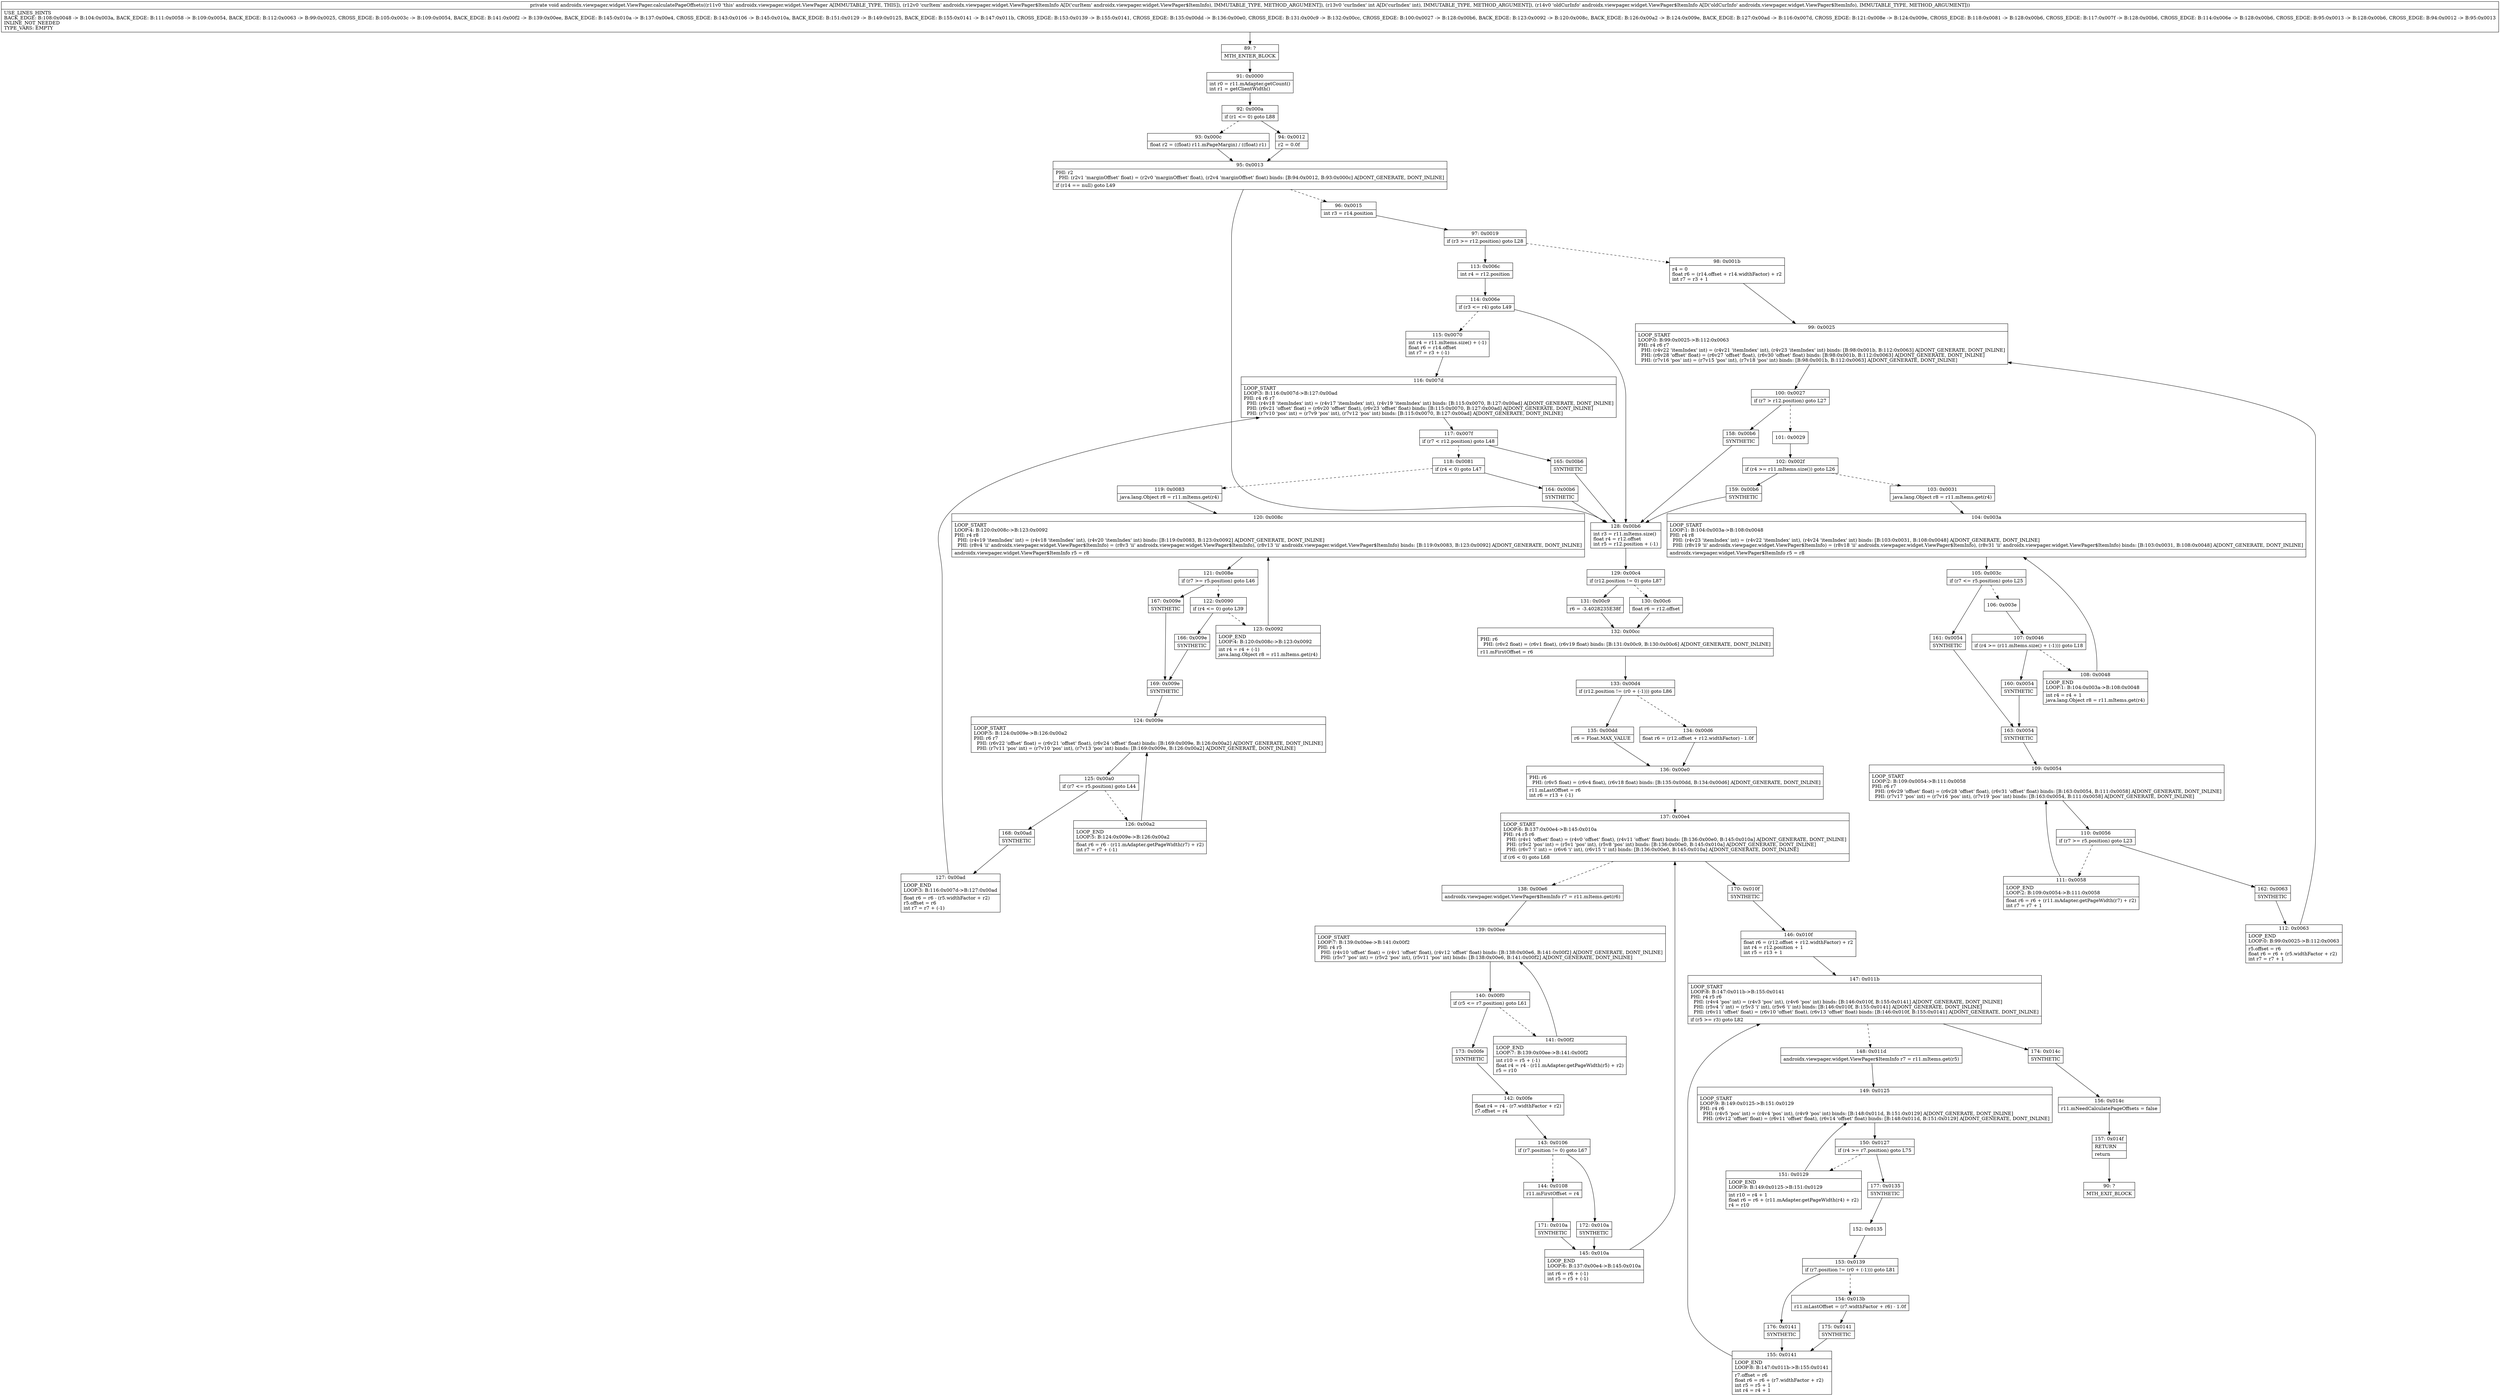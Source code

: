 digraph "CFG forandroidx.viewpager.widget.ViewPager.calculatePageOffsets(Landroidx\/viewpager\/widget\/ViewPager$ItemInfo;ILandroidx\/viewpager\/widget\/ViewPager$ItemInfo;)V" {
Node_89 [shape=record,label="{89\:\ ?|MTH_ENTER_BLOCK\l}"];
Node_91 [shape=record,label="{91\:\ 0x0000|int r0 = r11.mAdapter.getCount()\lint r1 = getClientWidth()\l}"];
Node_92 [shape=record,label="{92\:\ 0x000a|if (r1 \<= 0) goto L88\l}"];
Node_93 [shape=record,label="{93\:\ 0x000c|float r2 = ((float) r11.mPageMargin) \/ ((float) r1)\l}"];
Node_95 [shape=record,label="{95\:\ 0x0013|PHI: r2 \l  PHI: (r2v1 'marginOffset' float) = (r2v0 'marginOffset' float), (r2v4 'marginOffset' float) binds: [B:94:0x0012, B:93:0x000c] A[DONT_GENERATE, DONT_INLINE]\l|if (r14 == null) goto L49\l}"];
Node_96 [shape=record,label="{96\:\ 0x0015|int r3 = r14.position\l}"];
Node_97 [shape=record,label="{97\:\ 0x0019|if (r3 \>= r12.position) goto L28\l}"];
Node_98 [shape=record,label="{98\:\ 0x001b|r4 = 0\lfloat r6 = (r14.offset + r14.widthFactor) + r2\lint r7 = r3 + 1\l}"];
Node_99 [shape=record,label="{99\:\ 0x0025|LOOP_START\lLOOP:0: B:99:0x0025\-\>B:112:0x0063\lPHI: r4 r6 r7 \l  PHI: (r4v22 'itemIndex' int) = (r4v21 'itemIndex' int), (r4v23 'itemIndex' int) binds: [B:98:0x001b, B:112:0x0063] A[DONT_GENERATE, DONT_INLINE]\l  PHI: (r6v28 'offset' float) = (r6v27 'offset' float), (r6v30 'offset' float) binds: [B:98:0x001b, B:112:0x0063] A[DONT_GENERATE, DONT_INLINE]\l  PHI: (r7v16 'pos' int) = (r7v15 'pos' int), (r7v18 'pos' int) binds: [B:98:0x001b, B:112:0x0063] A[DONT_GENERATE, DONT_INLINE]\l}"];
Node_100 [shape=record,label="{100\:\ 0x0027|if (r7 \> r12.position) goto L27\l}"];
Node_101 [shape=record,label="{101\:\ 0x0029}"];
Node_102 [shape=record,label="{102\:\ 0x002f|if (r4 \>= r11.mItems.size()) goto L26\l}"];
Node_103 [shape=record,label="{103\:\ 0x0031|java.lang.Object r8 = r11.mItems.get(r4)\l}"];
Node_104 [shape=record,label="{104\:\ 0x003a|LOOP_START\lLOOP:1: B:104:0x003a\-\>B:108:0x0048\lPHI: r4 r8 \l  PHI: (r4v23 'itemIndex' int) = (r4v22 'itemIndex' int), (r4v24 'itemIndex' int) binds: [B:103:0x0031, B:108:0x0048] A[DONT_GENERATE, DONT_INLINE]\l  PHI: (r8v19 'ii' androidx.viewpager.widget.ViewPager$ItemInfo) = (r8v18 'ii' androidx.viewpager.widget.ViewPager$ItemInfo), (r8v31 'ii' androidx.viewpager.widget.ViewPager$ItemInfo) binds: [B:103:0x0031, B:108:0x0048] A[DONT_GENERATE, DONT_INLINE]\l|androidx.viewpager.widget.ViewPager$ItemInfo r5 = r8\l}"];
Node_105 [shape=record,label="{105\:\ 0x003c|if (r7 \<= r5.position) goto L25\l}"];
Node_106 [shape=record,label="{106\:\ 0x003e}"];
Node_107 [shape=record,label="{107\:\ 0x0046|if (r4 \>= (r11.mItems.size() + (\-1))) goto L18\l}"];
Node_108 [shape=record,label="{108\:\ 0x0048|LOOP_END\lLOOP:1: B:104:0x003a\-\>B:108:0x0048\l|int r4 = r4 + 1\ljava.lang.Object r8 = r11.mItems.get(r4)\l}"];
Node_160 [shape=record,label="{160\:\ 0x0054|SYNTHETIC\l}"];
Node_163 [shape=record,label="{163\:\ 0x0054|SYNTHETIC\l}"];
Node_109 [shape=record,label="{109\:\ 0x0054|LOOP_START\lLOOP:2: B:109:0x0054\-\>B:111:0x0058\lPHI: r6 r7 \l  PHI: (r6v29 'offset' float) = (r6v28 'offset' float), (r6v31 'offset' float) binds: [B:163:0x0054, B:111:0x0058] A[DONT_GENERATE, DONT_INLINE]\l  PHI: (r7v17 'pos' int) = (r7v16 'pos' int), (r7v19 'pos' int) binds: [B:163:0x0054, B:111:0x0058] A[DONT_GENERATE, DONT_INLINE]\l}"];
Node_110 [shape=record,label="{110\:\ 0x0056|if (r7 \>= r5.position) goto L23\l}"];
Node_111 [shape=record,label="{111\:\ 0x0058|LOOP_END\lLOOP:2: B:109:0x0054\-\>B:111:0x0058\l|float r6 = r6 + (r11.mAdapter.getPageWidth(r7) + r2)\lint r7 = r7 + 1\l}"];
Node_162 [shape=record,label="{162\:\ 0x0063|SYNTHETIC\l}"];
Node_112 [shape=record,label="{112\:\ 0x0063|LOOP_END\lLOOP:0: B:99:0x0025\-\>B:112:0x0063\l|r5.offset = r6\lfloat r6 = r6 + (r5.widthFactor + r2)\lint r7 = r7 + 1\l}"];
Node_161 [shape=record,label="{161\:\ 0x0054|SYNTHETIC\l}"];
Node_159 [shape=record,label="{159\:\ 0x00b6|SYNTHETIC\l}"];
Node_158 [shape=record,label="{158\:\ 0x00b6|SYNTHETIC\l}"];
Node_113 [shape=record,label="{113\:\ 0x006c|int r4 = r12.position\l}"];
Node_114 [shape=record,label="{114\:\ 0x006e|if (r3 \<= r4) goto L49\l}"];
Node_115 [shape=record,label="{115\:\ 0x0070|int r4 = r11.mItems.size() + (\-1)\lfloat r6 = r14.offset\lint r7 = r3 + (\-1)\l}"];
Node_116 [shape=record,label="{116\:\ 0x007d|LOOP_START\lLOOP:3: B:116:0x007d\-\>B:127:0x00ad\lPHI: r4 r6 r7 \l  PHI: (r4v18 'itemIndex' int) = (r4v17 'itemIndex' int), (r4v19 'itemIndex' int) binds: [B:115:0x0070, B:127:0x00ad] A[DONT_GENERATE, DONT_INLINE]\l  PHI: (r6v21 'offset' float) = (r6v20 'offset' float), (r6v23 'offset' float) binds: [B:115:0x0070, B:127:0x00ad] A[DONT_GENERATE, DONT_INLINE]\l  PHI: (r7v10 'pos' int) = (r7v9 'pos' int), (r7v12 'pos' int) binds: [B:115:0x0070, B:127:0x00ad] A[DONT_GENERATE, DONT_INLINE]\l}"];
Node_117 [shape=record,label="{117\:\ 0x007f|if (r7 \< r12.position) goto L48\l}"];
Node_118 [shape=record,label="{118\:\ 0x0081|if (r4 \< 0) goto L47\l}"];
Node_119 [shape=record,label="{119\:\ 0x0083|java.lang.Object r8 = r11.mItems.get(r4)\l}"];
Node_120 [shape=record,label="{120\:\ 0x008c|LOOP_START\lLOOP:4: B:120:0x008c\-\>B:123:0x0092\lPHI: r4 r8 \l  PHI: (r4v19 'itemIndex' int) = (r4v18 'itemIndex' int), (r4v20 'itemIndex' int) binds: [B:119:0x0083, B:123:0x0092] A[DONT_GENERATE, DONT_INLINE]\l  PHI: (r8v4 'ii' androidx.viewpager.widget.ViewPager$ItemInfo) = (r8v3 'ii' androidx.viewpager.widget.ViewPager$ItemInfo), (r8v13 'ii' androidx.viewpager.widget.ViewPager$ItemInfo) binds: [B:119:0x0083, B:123:0x0092] A[DONT_GENERATE, DONT_INLINE]\l|androidx.viewpager.widget.ViewPager$ItemInfo r5 = r8\l}"];
Node_121 [shape=record,label="{121\:\ 0x008e|if (r7 \>= r5.position) goto L46\l}"];
Node_122 [shape=record,label="{122\:\ 0x0090|if (r4 \<= 0) goto L39\l}"];
Node_123 [shape=record,label="{123\:\ 0x0092|LOOP_END\lLOOP:4: B:120:0x008c\-\>B:123:0x0092\l|int r4 = r4 + (\-1)\ljava.lang.Object r8 = r11.mItems.get(r4)\l}"];
Node_166 [shape=record,label="{166\:\ 0x009e|SYNTHETIC\l}"];
Node_169 [shape=record,label="{169\:\ 0x009e|SYNTHETIC\l}"];
Node_124 [shape=record,label="{124\:\ 0x009e|LOOP_START\lLOOP:5: B:124:0x009e\-\>B:126:0x00a2\lPHI: r6 r7 \l  PHI: (r6v22 'offset' float) = (r6v21 'offset' float), (r6v24 'offset' float) binds: [B:169:0x009e, B:126:0x00a2] A[DONT_GENERATE, DONT_INLINE]\l  PHI: (r7v11 'pos' int) = (r7v10 'pos' int), (r7v13 'pos' int) binds: [B:169:0x009e, B:126:0x00a2] A[DONT_GENERATE, DONT_INLINE]\l}"];
Node_125 [shape=record,label="{125\:\ 0x00a0|if (r7 \<= r5.position) goto L44\l}"];
Node_126 [shape=record,label="{126\:\ 0x00a2|LOOP_END\lLOOP:5: B:124:0x009e\-\>B:126:0x00a2\l|float r6 = r6 \- (r11.mAdapter.getPageWidth(r7) + r2)\lint r7 = r7 + (\-1)\l}"];
Node_168 [shape=record,label="{168\:\ 0x00ad|SYNTHETIC\l}"];
Node_127 [shape=record,label="{127\:\ 0x00ad|LOOP_END\lLOOP:3: B:116:0x007d\-\>B:127:0x00ad\l|float r6 = r6 \- (r5.widthFactor + r2)\lr5.offset = r6\lint r7 = r7 + (\-1)\l}"];
Node_167 [shape=record,label="{167\:\ 0x009e|SYNTHETIC\l}"];
Node_164 [shape=record,label="{164\:\ 0x00b6|SYNTHETIC\l}"];
Node_165 [shape=record,label="{165\:\ 0x00b6|SYNTHETIC\l}"];
Node_128 [shape=record,label="{128\:\ 0x00b6|int r3 = r11.mItems.size()\lfloat r4 = r12.offset\lint r5 = r12.position + (\-1)\l}"];
Node_129 [shape=record,label="{129\:\ 0x00c4|if (r12.position != 0) goto L87\l}"];
Node_130 [shape=record,label="{130\:\ 0x00c6|float r6 = r12.offset\l}"];
Node_132 [shape=record,label="{132\:\ 0x00cc|PHI: r6 \l  PHI: (r6v2 float) = (r6v1 float), (r6v19 float) binds: [B:131:0x00c9, B:130:0x00c6] A[DONT_GENERATE, DONT_INLINE]\l|r11.mFirstOffset = r6\l}"];
Node_133 [shape=record,label="{133\:\ 0x00d4|if (r12.position != (r0 + (\-1))) goto L86\l}"];
Node_134 [shape=record,label="{134\:\ 0x00d6|float r6 = (r12.offset + r12.widthFactor) \- 1.0f\l}"];
Node_136 [shape=record,label="{136\:\ 0x00e0|PHI: r6 \l  PHI: (r6v5 float) = (r6v4 float), (r6v18 float) binds: [B:135:0x00dd, B:134:0x00d6] A[DONT_GENERATE, DONT_INLINE]\l|r11.mLastOffset = r6\lint r6 = r13 + (\-1)\l}"];
Node_137 [shape=record,label="{137\:\ 0x00e4|LOOP_START\lLOOP:6: B:137:0x00e4\-\>B:145:0x010a\lPHI: r4 r5 r6 \l  PHI: (r4v1 'offset' float) = (r4v0 'offset' float), (r4v11 'offset' float) binds: [B:136:0x00e0, B:145:0x010a] A[DONT_GENERATE, DONT_INLINE]\l  PHI: (r5v2 'pos' int) = (r5v1 'pos' int), (r5v8 'pos' int) binds: [B:136:0x00e0, B:145:0x010a] A[DONT_GENERATE, DONT_INLINE]\l  PHI: (r6v7 'i' int) = (r6v6 'i' int), (r6v15 'i' int) binds: [B:136:0x00e0, B:145:0x010a] A[DONT_GENERATE, DONT_INLINE]\l|if (r6 \< 0) goto L68\l}"];
Node_138 [shape=record,label="{138\:\ 0x00e6|androidx.viewpager.widget.ViewPager$ItemInfo r7 = r11.mItems.get(r6)\l}"];
Node_139 [shape=record,label="{139\:\ 0x00ee|LOOP_START\lLOOP:7: B:139:0x00ee\-\>B:141:0x00f2\lPHI: r4 r5 \l  PHI: (r4v10 'offset' float) = (r4v1 'offset' float), (r4v12 'offset' float) binds: [B:138:0x00e6, B:141:0x00f2] A[DONT_GENERATE, DONT_INLINE]\l  PHI: (r5v7 'pos' int) = (r5v2 'pos' int), (r5v11 'pos' int) binds: [B:138:0x00e6, B:141:0x00f2] A[DONT_GENERATE, DONT_INLINE]\l}"];
Node_140 [shape=record,label="{140\:\ 0x00f0|if (r5 \<= r7.position) goto L61\l}"];
Node_141 [shape=record,label="{141\:\ 0x00f2|LOOP_END\lLOOP:7: B:139:0x00ee\-\>B:141:0x00f2\l|int r10 = r5 + (\-1)\lfloat r4 = r4 \- (r11.mAdapter.getPageWidth(r5) + r2)\lr5 = r10\l}"];
Node_173 [shape=record,label="{173\:\ 0x00fe|SYNTHETIC\l}"];
Node_142 [shape=record,label="{142\:\ 0x00fe|float r4 = r4 \- (r7.widthFactor + r2)\lr7.offset = r4\l}"];
Node_143 [shape=record,label="{143\:\ 0x0106|if (r7.position != 0) goto L67\l}"];
Node_144 [shape=record,label="{144\:\ 0x0108|r11.mFirstOffset = r4\l}"];
Node_171 [shape=record,label="{171\:\ 0x010a|SYNTHETIC\l}"];
Node_145 [shape=record,label="{145\:\ 0x010a|LOOP_END\lLOOP:6: B:137:0x00e4\-\>B:145:0x010a\l|int r6 = r6 + (\-1)\lint r5 = r5 + (\-1)\l}"];
Node_172 [shape=record,label="{172\:\ 0x010a|SYNTHETIC\l}"];
Node_170 [shape=record,label="{170\:\ 0x010f|SYNTHETIC\l}"];
Node_146 [shape=record,label="{146\:\ 0x010f|float r6 = (r12.offset + r12.widthFactor) + r2\lint r4 = r12.position + 1\lint r5 = r13 + 1\l}"];
Node_147 [shape=record,label="{147\:\ 0x011b|LOOP_START\lLOOP:8: B:147:0x011b\-\>B:155:0x0141\lPHI: r4 r5 r6 \l  PHI: (r4v4 'pos' int) = (r4v3 'pos' int), (r4v6 'pos' int) binds: [B:146:0x010f, B:155:0x0141] A[DONT_GENERATE, DONT_INLINE]\l  PHI: (r5v4 'i' int) = (r5v3 'i' int), (r5v6 'i' int) binds: [B:146:0x010f, B:155:0x0141] A[DONT_GENERATE, DONT_INLINE]\l  PHI: (r6v11 'offset' float) = (r6v10 'offset' float), (r6v13 'offset' float) binds: [B:146:0x010f, B:155:0x0141] A[DONT_GENERATE, DONT_INLINE]\l|if (r5 \>= r3) goto L82\l}"];
Node_148 [shape=record,label="{148\:\ 0x011d|androidx.viewpager.widget.ViewPager$ItemInfo r7 = r11.mItems.get(r5)\l}"];
Node_149 [shape=record,label="{149\:\ 0x0125|LOOP_START\lLOOP:9: B:149:0x0125\-\>B:151:0x0129\lPHI: r4 r6 \l  PHI: (r4v5 'pos' int) = (r4v4 'pos' int), (r4v9 'pos' int) binds: [B:148:0x011d, B:151:0x0129] A[DONT_GENERATE, DONT_INLINE]\l  PHI: (r6v12 'offset' float) = (r6v11 'offset' float), (r6v14 'offset' float) binds: [B:148:0x011d, B:151:0x0129] A[DONT_GENERATE, DONT_INLINE]\l}"];
Node_150 [shape=record,label="{150\:\ 0x0127|if (r4 \>= r7.position) goto L75\l}"];
Node_151 [shape=record,label="{151\:\ 0x0129|LOOP_END\lLOOP:9: B:149:0x0125\-\>B:151:0x0129\l|int r10 = r4 + 1\lfloat r6 = r6 + (r11.mAdapter.getPageWidth(r4) + r2)\lr4 = r10\l}"];
Node_177 [shape=record,label="{177\:\ 0x0135|SYNTHETIC\l}"];
Node_152 [shape=record,label="{152\:\ 0x0135}"];
Node_153 [shape=record,label="{153\:\ 0x0139|if (r7.position != (r0 + (\-1))) goto L81\l}"];
Node_154 [shape=record,label="{154\:\ 0x013b|r11.mLastOffset = (r7.widthFactor + r6) \- 1.0f\l}"];
Node_175 [shape=record,label="{175\:\ 0x0141|SYNTHETIC\l}"];
Node_155 [shape=record,label="{155\:\ 0x0141|LOOP_END\lLOOP:8: B:147:0x011b\-\>B:155:0x0141\l|r7.offset = r6\lfloat r6 = r6 + (r7.widthFactor + r2)\lint r5 = r5 + 1\lint r4 = r4 + 1\l}"];
Node_176 [shape=record,label="{176\:\ 0x0141|SYNTHETIC\l}"];
Node_174 [shape=record,label="{174\:\ 0x014c|SYNTHETIC\l}"];
Node_156 [shape=record,label="{156\:\ 0x014c|r11.mNeedCalculatePageOffsets = false\l}"];
Node_157 [shape=record,label="{157\:\ 0x014f|RETURN\l|return\l}"];
Node_90 [shape=record,label="{90\:\ ?|MTH_EXIT_BLOCK\l}"];
Node_135 [shape=record,label="{135\:\ 0x00dd|r6 = Float.MAX_VALUE\l}"];
Node_131 [shape=record,label="{131\:\ 0x00c9|r6 = \-3.4028235E38f\l}"];
Node_94 [shape=record,label="{94\:\ 0x0012|r2 = 0.0f\l}"];
MethodNode[shape=record,label="{private void androidx.viewpager.widget.ViewPager.calculatePageOffsets((r11v0 'this' androidx.viewpager.widget.ViewPager A[IMMUTABLE_TYPE, THIS]), (r12v0 'curItem' androidx.viewpager.widget.ViewPager$ItemInfo A[D('curItem' androidx.viewpager.widget.ViewPager$ItemInfo), IMMUTABLE_TYPE, METHOD_ARGUMENT]), (r13v0 'curIndex' int A[D('curIndex' int), IMMUTABLE_TYPE, METHOD_ARGUMENT]), (r14v0 'oldCurInfo' androidx.viewpager.widget.ViewPager$ItemInfo A[D('oldCurInfo' androidx.viewpager.widget.ViewPager$ItemInfo), IMMUTABLE_TYPE, METHOD_ARGUMENT]))  | USE_LINES_HINTS\lBACK_EDGE: B:108:0x0048 \-\> B:104:0x003a, BACK_EDGE: B:111:0x0058 \-\> B:109:0x0054, BACK_EDGE: B:112:0x0063 \-\> B:99:0x0025, CROSS_EDGE: B:105:0x003c \-\> B:109:0x0054, BACK_EDGE: B:141:0x00f2 \-\> B:139:0x00ee, BACK_EDGE: B:145:0x010a \-\> B:137:0x00e4, CROSS_EDGE: B:143:0x0106 \-\> B:145:0x010a, BACK_EDGE: B:151:0x0129 \-\> B:149:0x0125, BACK_EDGE: B:155:0x0141 \-\> B:147:0x011b, CROSS_EDGE: B:153:0x0139 \-\> B:155:0x0141, CROSS_EDGE: B:135:0x00dd \-\> B:136:0x00e0, CROSS_EDGE: B:131:0x00c9 \-\> B:132:0x00cc, CROSS_EDGE: B:100:0x0027 \-\> B:128:0x00b6, BACK_EDGE: B:123:0x0092 \-\> B:120:0x008c, BACK_EDGE: B:126:0x00a2 \-\> B:124:0x009e, BACK_EDGE: B:127:0x00ad \-\> B:116:0x007d, CROSS_EDGE: B:121:0x008e \-\> B:124:0x009e, CROSS_EDGE: B:118:0x0081 \-\> B:128:0x00b6, CROSS_EDGE: B:117:0x007f \-\> B:128:0x00b6, CROSS_EDGE: B:114:0x006e \-\> B:128:0x00b6, CROSS_EDGE: B:95:0x0013 \-\> B:128:0x00b6, CROSS_EDGE: B:94:0x0012 \-\> B:95:0x0013\lINLINE_NOT_NEEDED\lTYPE_VARS: EMPTY\l}"];
MethodNode -> Node_89;Node_89 -> Node_91;
Node_91 -> Node_92;
Node_92 -> Node_93[style=dashed];
Node_92 -> Node_94;
Node_93 -> Node_95;
Node_95 -> Node_96[style=dashed];
Node_95 -> Node_128;
Node_96 -> Node_97;
Node_97 -> Node_98[style=dashed];
Node_97 -> Node_113;
Node_98 -> Node_99;
Node_99 -> Node_100;
Node_100 -> Node_101[style=dashed];
Node_100 -> Node_158;
Node_101 -> Node_102;
Node_102 -> Node_103[style=dashed];
Node_102 -> Node_159;
Node_103 -> Node_104;
Node_104 -> Node_105;
Node_105 -> Node_106[style=dashed];
Node_105 -> Node_161;
Node_106 -> Node_107;
Node_107 -> Node_108[style=dashed];
Node_107 -> Node_160;
Node_108 -> Node_104;
Node_160 -> Node_163;
Node_163 -> Node_109;
Node_109 -> Node_110;
Node_110 -> Node_111[style=dashed];
Node_110 -> Node_162;
Node_111 -> Node_109;
Node_162 -> Node_112;
Node_112 -> Node_99;
Node_161 -> Node_163;
Node_159 -> Node_128;
Node_158 -> Node_128;
Node_113 -> Node_114;
Node_114 -> Node_115[style=dashed];
Node_114 -> Node_128;
Node_115 -> Node_116;
Node_116 -> Node_117;
Node_117 -> Node_118[style=dashed];
Node_117 -> Node_165;
Node_118 -> Node_119[style=dashed];
Node_118 -> Node_164;
Node_119 -> Node_120;
Node_120 -> Node_121;
Node_121 -> Node_122[style=dashed];
Node_121 -> Node_167;
Node_122 -> Node_123[style=dashed];
Node_122 -> Node_166;
Node_123 -> Node_120;
Node_166 -> Node_169;
Node_169 -> Node_124;
Node_124 -> Node_125;
Node_125 -> Node_126[style=dashed];
Node_125 -> Node_168;
Node_126 -> Node_124;
Node_168 -> Node_127;
Node_127 -> Node_116;
Node_167 -> Node_169;
Node_164 -> Node_128;
Node_165 -> Node_128;
Node_128 -> Node_129;
Node_129 -> Node_130[style=dashed];
Node_129 -> Node_131;
Node_130 -> Node_132;
Node_132 -> Node_133;
Node_133 -> Node_134[style=dashed];
Node_133 -> Node_135;
Node_134 -> Node_136;
Node_136 -> Node_137;
Node_137 -> Node_138[style=dashed];
Node_137 -> Node_170;
Node_138 -> Node_139;
Node_139 -> Node_140;
Node_140 -> Node_141[style=dashed];
Node_140 -> Node_173;
Node_141 -> Node_139;
Node_173 -> Node_142;
Node_142 -> Node_143;
Node_143 -> Node_144[style=dashed];
Node_143 -> Node_172;
Node_144 -> Node_171;
Node_171 -> Node_145;
Node_145 -> Node_137;
Node_172 -> Node_145;
Node_170 -> Node_146;
Node_146 -> Node_147;
Node_147 -> Node_148[style=dashed];
Node_147 -> Node_174;
Node_148 -> Node_149;
Node_149 -> Node_150;
Node_150 -> Node_151[style=dashed];
Node_150 -> Node_177;
Node_151 -> Node_149;
Node_177 -> Node_152;
Node_152 -> Node_153;
Node_153 -> Node_154[style=dashed];
Node_153 -> Node_176;
Node_154 -> Node_175;
Node_175 -> Node_155;
Node_155 -> Node_147;
Node_176 -> Node_155;
Node_174 -> Node_156;
Node_156 -> Node_157;
Node_157 -> Node_90;
Node_135 -> Node_136;
Node_131 -> Node_132;
Node_94 -> Node_95;
}

